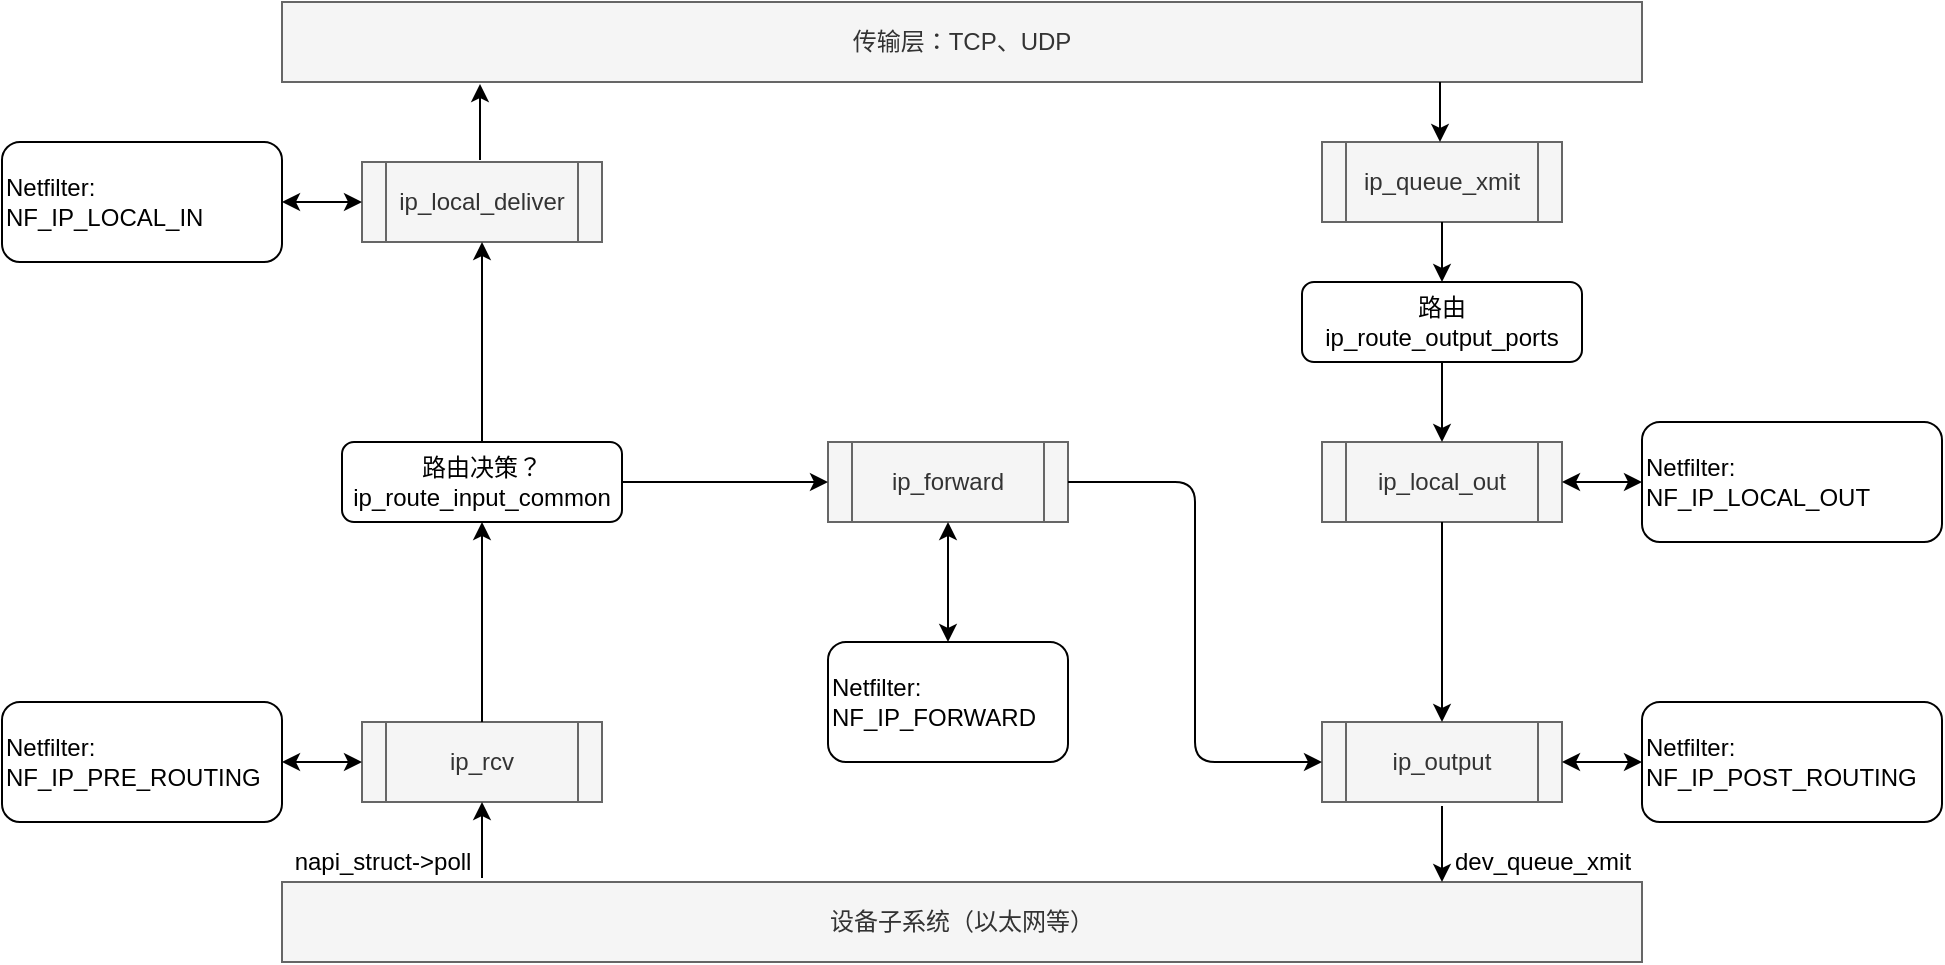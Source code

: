 <mxfile pages="1">
    <diagram id="FFMdWyG1zXs3Rnwq7r34" name="Page-1">
        <mxGraphModel dx="1910" dy="784" grid="1" gridSize="10" guides="1" tooltips="1" connect="1" arrows="1" fold="1" page="1" pageScale="1" pageWidth="827" pageHeight="1169" math="0" shadow="0">
            <root>
                <mxCell id="0"/>
                <mxCell id="1" parent="0"/>
                <mxCell id="2" value="设备子系统（以太网等）" style="rounded=0;whiteSpace=wrap;html=1;fillColor=#f5f5f5;strokeColor=#666666;fontColor=#333333;" parent="1" vertex="1">
                    <mxGeometry x="80" y="480" width="680" height="40" as="geometry"/>
                </mxCell>
                <mxCell id="3" value="传输层：TCP、UDP" style="rounded=0;whiteSpace=wrap;html=1;fillColor=#f5f5f5;strokeColor=#666666;fontColor=#333333;" parent="1" vertex="1">
                    <mxGeometry x="80" y="40" width="680" height="40" as="geometry"/>
                </mxCell>
                <mxCell id="4" value="ip_rcv" style="shape=process;whiteSpace=wrap;html=1;backgroundOutline=1;fillColor=#f5f5f5;strokeColor=#666666;fontColor=#333333;fontStyle=0" parent="1" vertex="1">
                    <mxGeometry x="120" y="400" width="120" height="40" as="geometry"/>
                </mxCell>
                <mxCell id="6" value="ip_local_deliver" style="shape=process;whiteSpace=wrap;html=1;backgroundOutline=1;fillColor=#f5f5f5;strokeColor=#666666;fontColor=#333333;fontStyle=0" parent="1" vertex="1">
                    <mxGeometry x="120" y="120" width="120" height="40" as="geometry"/>
                </mxCell>
                <mxCell id="7" value="ip_forward" style="shape=process;whiteSpace=wrap;html=1;backgroundOutline=1;fillColor=#f5f5f5;strokeColor=#666666;fontColor=#333333;fontStyle=0" parent="1" vertex="1">
                    <mxGeometry x="353" y="260" width="120" height="40" as="geometry"/>
                </mxCell>
                <mxCell id="8" value="ip_queue_xmit" style="shape=process;whiteSpace=wrap;html=1;backgroundOutline=1;fillColor=#f5f5f5;strokeColor=#666666;fontColor=#333333;fontStyle=0" parent="1" vertex="1">
                    <mxGeometry x="600" y="110" width="120" height="40" as="geometry"/>
                </mxCell>
                <mxCell id="9" value="ip_local_out" style="shape=process;whiteSpace=wrap;html=1;backgroundOutline=1;fillColor=#f5f5f5;strokeColor=#666666;fontColor=#333333;fontStyle=0" parent="1" vertex="1">
                    <mxGeometry x="600" y="260" width="120" height="40" as="geometry"/>
                </mxCell>
                <mxCell id="10" value="ip_output" style="shape=process;whiteSpace=wrap;html=1;backgroundOutline=1;fillColor=#f5f5f5;strokeColor=#666666;fontColor=#333333;fontStyle=0" parent="1" vertex="1">
                    <mxGeometry x="600" y="400" width="120" height="40" as="geometry"/>
                </mxCell>
                <mxCell id="11" value="" style="endArrow=classic;html=1;" parent="1" edge="1">
                    <mxGeometry width="50" height="50" relative="1" as="geometry">
                        <mxPoint x="180" y="478" as="sourcePoint"/>
                        <mxPoint x="180" y="440" as="targetPoint"/>
                    </mxGeometry>
                </mxCell>
                <mxCell id="12" value="" style="endArrow=classic;html=1;entryX=0.5;entryY=1;entryDx=0;entryDy=0;exitX=0.5;exitY=0;exitDx=0;exitDy=0;" parent="1" source="4" target="44" edge="1">
                    <mxGeometry width="50" height="50" relative="1" as="geometry">
                        <mxPoint x="190" y="488" as="sourcePoint"/>
                        <mxPoint x="150" y="310" as="targetPoint"/>
                    </mxGeometry>
                </mxCell>
                <mxCell id="15" value="" style="endArrow=classic;html=1;entryX=0.5;entryY=1;entryDx=0;entryDy=0;exitX=0.5;exitY=0;exitDx=0;exitDy=0;" parent="1" source="44" target="6" edge="1">
                    <mxGeometry width="50" height="50" relative="1" as="geometry">
                        <mxPoint x="150" y="250" as="sourcePoint"/>
                        <mxPoint x="190" y="310" as="targetPoint"/>
                    </mxGeometry>
                </mxCell>
                <mxCell id="17" value="" style="endArrow=classic;html=1;" parent="1" edge="1">
                    <mxGeometry width="50" height="50" relative="1" as="geometry">
                        <mxPoint x="179" y="119" as="sourcePoint"/>
                        <mxPoint x="179" y="81" as="targetPoint"/>
                    </mxGeometry>
                </mxCell>
                <mxCell id="18" value="" style="endArrow=classic;html=1;entryX=0;entryY=0.5;entryDx=0;entryDy=0;exitX=1;exitY=0.5;exitDx=0;exitDy=0;" parent="1" source="44" target="7" edge="1">
                    <mxGeometry width="50" height="50" relative="1" as="geometry">
                        <mxPoint x="220" y="280" as="sourcePoint"/>
                        <mxPoint x="130" y="540" as="targetPoint"/>
                    </mxGeometry>
                </mxCell>
                <mxCell id="19" value="" style="endArrow=classic;html=1;exitX=1;exitY=0.5;exitDx=0;exitDy=0;rounded=1;entryX=0;entryY=0.5;entryDx=0;entryDy=0;edgeStyle=orthogonalEdgeStyle;" parent="1" source="7" target="10" edge="1">
                    <mxGeometry width="50" height="50" relative="1" as="geometry">
                        <mxPoint x="230" y="290" as="sourcePoint"/>
                        <mxPoint x="530" y="180" as="targetPoint"/>
                    </mxGeometry>
                </mxCell>
                <mxCell id="21" value="" style="endArrow=classic;html=1;entryX=0.5;entryY=0;entryDx=0;entryDy=0;" parent="1" target="9" edge="1">
                    <mxGeometry width="50" height="50" relative="1" as="geometry">
                        <mxPoint x="660" y="220" as="sourcePoint"/>
                        <mxPoint x="800" y="140" as="targetPoint"/>
                    </mxGeometry>
                </mxCell>
                <mxCell id="22" value="" style="endArrow=classic;html=1;entryX=0.5;entryY=0;entryDx=0;entryDy=0;exitX=0.5;exitY=1;exitDx=0;exitDy=0;" parent="1" source="9" target="10" edge="1">
                    <mxGeometry width="50" height="50" relative="1" as="geometry">
                        <mxPoint x="670" y="270" as="sourcePoint"/>
                        <mxPoint x="670" y="210" as="targetPoint"/>
                    </mxGeometry>
                </mxCell>
                <mxCell id="25" value="" style="endArrow=none;html=1;startArrow=classic;startFill=1;endFill=0;" parent="1" edge="1">
                    <mxGeometry width="50" height="50" relative="1" as="geometry">
                        <mxPoint x="660" y="480" as="sourcePoint"/>
                        <mxPoint x="660" y="442" as="targetPoint"/>
                    </mxGeometry>
                </mxCell>
                <mxCell id="27" value="Netfilter:&lt;br&gt;NF_IP_FORWARD" style="rounded=1;whiteSpace=wrap;html=1;align=left;" parent="1" vertex="1">
                    <mxGeometry x="353" y="360" width="120" height="60" as="geometry"/>
                </mxCell>
                <mxCell id="28" value="Netfilter:&lt;br&gt;NF_IP_PRE_ROUTING" style="rounded=1;whiteSpace=wrap;html=1;align=left;" parent="1" vertex="1">
                    <mxGeometry x="-60" y="390" width="140" height="60" as="geometry"/>
                </mxCell>
                <mxCell id="29" value="Netfilter:&lt;br&gt;NF_IP_LOCAL_IN" style="rounded=1;whiteSpace=wrap;html=1;align=left;" parent="1" vertex="1">
                    <mxGeometry x="-60" y="110" width="140" height="60" as="geometry"/>
                </mxCell>
                <mxCell id="32" value="" style="endArrow=classic;startArrow=classic;html=1;exitX=1;exitY=0.5;exitDx=0;exitDy=0;entryX=0;entryY=0.5;entryDx=0;entryDy=0;" parent="1" source="29" target="6" edge="1">
                    <mxGeometry width="50" height="50" relative="1" as="geometry">
                        <mxPoint x="60" y="240" as="sourcePoint"/>
                        <mxPoint x="110" y="190" as="targetPoint"/>
                    </mxGeometry>
                </mxCell>
                <mxCell id="33" value="" style="endArrow=classic;startArrow=classic;html=1;exitX=1;exitY=0.5;exitDx=0;exitDy=0;entryX=0;entryY=0.5;entryDx=0;entryDy=0;" parent="1" source="28" target="4" edge="1">
                    <mxGeometry width="50" height="50" relative="1" as="geometry">
                        <mxPoint x="70" y="150" as="sourcePoint"/>
                        <mxPoint x="130" y="150" as="targetPoint"/>
                    </mxGeometry>
                </mxCell>
                <mxCell id="34" value="" style="endArrow=classic;startArrow=classic;html=1;exitX=0.5;exitY=1;exitDx=0;exitDy=0;entryX=0.5;entryY=0;entryDx=0;entryDy=0;" parent="1" source="7" target="27" edge="1">
                    <mxGeometry width="50" height="50" relative="1" as="geometry">
                        <mxPoint x="360" y="350" as="sourcePoint"/>
                        <mxPoint x="420" y="350" as="targetPoint"/>
                    </mxGeometry>
                </mxCell>
                <mxCell id="36" value="" style="edgeStyle=orthogonalEdgeStyle;rounded=1;orthogonalLoop=1;jettySize=auto;html=1;startArrow=classic;startFill=1;endArrow=classic;endFill=1;" parent="1" source="35" target="9" edge="1">
                    <mxGeometry relative="1" as="geometry"/>
                </mxCell>
                <mxCell id="35" value="Netfilter:&lt;br&gt;NF_IP_LOCAL_OUT" style="rounded=1;whiteSpace=wrap;html=1;align=left;" parent="1" vertex="1">
                    <mxGeometry x="760" y="250" width="150" height="60" as="geometry"/>
                </mxCell>
                <mxCell id="38" value="" style="edgeStyle=orthogonalEdgeStyle;rounded=1;orthogonalLoop=1;jettySize=auto;html=1;startArrow=classic;startFill=1;endArrow=classic;endFill=1;" parent="1" source="37" target="10" edge="1">
                    <mxGeometry relative="1" as="geometry"/>
                </mxCell>
                <mxCell id="37" value="Netfilter:&lt;br&gt;NF_IP_POST_ROUTING" style="rounded=1;whiteSpace=wrap;html=1;align=left;" parent="1" vertex="1">
                    <mxGeometry x="760" y="390" width="150" height="60" as="geometry"/>
                </mxCell>
                <mxCell id="39" value="napi_struct-&amp;gt;poll" style="text;html=1;resizable=0;autosize=1;align=center;verticalAlign=middle;points=[];fillColor=none;strokeColor=none;rounded=0;" parent="1" vertex="1">
                    <mxGeometry x="80" y="460" width="100" height="20" as="geometry"/>
                </mxCell>
                <mxCell id="40" value="dev_queue_xmit" style="text;html=1;resizable=0;autosize=1;align=center;verticalAlign=middle;points=[];fillColor=none;strokeColor=none;rounded=0;" parent="1" vertex="1">
                    <mxGeometry x="660" y="460" width="100" height="20" as="geometry"/>
                </mxCell>
                <mxCell id="43" value="" style="endArrow=classic;html=1;exitX=0.5;exitY=1;exitDx=0;exitDy=0;entryX=0.5;entryY=0;entryDx=0;entryDy=0;" parent="1" source="8" target="45" edge="1">
                    <mxGeometry width="50" height="50" relative="1" as="geometry">
                        <mxPoint x="780" y="160" as="sourcePoint"/>
                        <mxPoint x="810" y="200" as="targetPoint"/>
                    </mxGeometry>
                </mxCell>
                <mxCell id="44" value="路由决策？&lt;br&gt;ip_route_input_common" style="rounded=1;whiteSpace=wrap;html=1;" parent="1" vertex="1">
                    <mxGeometry x="110" y="260" width="140" height="40" as="geometry"/>
                </mxCell>
                <mxCell id="45" value="路由&lt;br&gt;ip_route_output_ports" style="rounded=1;whiteSpace=wrap;html=1;" parent="1" vertex="1">
                    <mxGeometry x="590" y="180" width="140" height="40" as="geometry"/>
                </mxCell>
                <mxCell id="47" value="" style="endArrow=classic;html=1;exitX=0.5;exitY=1;exitDx=0;exitDy=0;entryX=0.5;entryY=0;entryDx=0;entryDy=0;" parent="1" edge="1">
                    <mxGeometry width="50" height="50" relative="1" as="geometry">
                        <mxPoint x="659" y="80" as="sourcePoint"/>
                        <mxPoint x="659" y="110" as="targetPoint"/>
                    </mxGeometry>
                </mxCell>
            </root>
        </mxGraphModel>
    </diagram>
</mxfile>